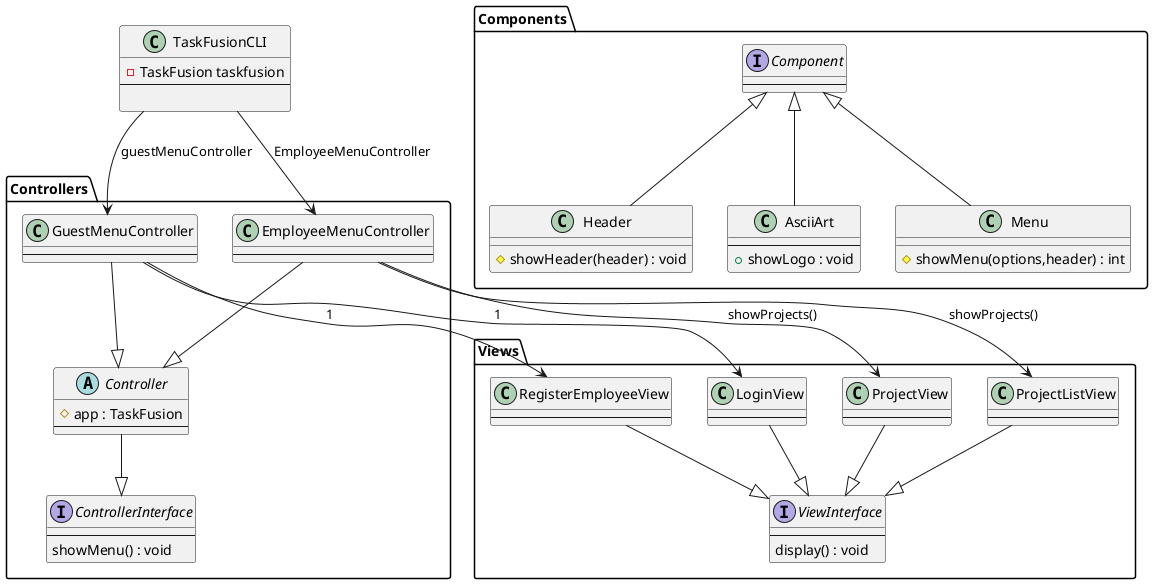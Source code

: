 @startuml TaskFusion-CLI 

class TaskFusionCLI {
    - TaskFusion taskfusion
    --

}

package Controllers {

    interface ControllerInterface {
        --
        showMenu() : void
    }

    abstract Controller {
        # app : TaskFusion 
        --
    }
    Controller --|> ControllerInterface


    class GuestMenuController {
        --
    }
    GuestMenuController --|> Controller

    class EmployeeMenuController {
        --
    }
    EmployeeMenuController --|> Controller

}

package Views {

    interface ViewInterface {
        --
        display() : void
    }

    class LoginView {
        --
    }
    LoginView --|> ViewInterface

    class RegisterEmployeeView {
        --
    }
    RegisterEmployeeView --|> ViewInterface

    
    class ProjectListView {
        --
    }
    ProjectListView --|> ViewInterface

    class ProjectView {
        --
    }
    ProjectView --|> ViewInterface

}

package Components {

    interface Component {
        --
    }

    class Menu {
        # showMenu(options,header) : int
    }
    Component <|-- Menu

    class Header {
        # showHeader(header) : void
    }
    Component <|-- Header

    class AsciiArt {
        --
        + showLogo : void
    }
    Component <|-- AsciiArt


}

GuestMenuController --> LoginView : 1
GuestMenuController --> RegisterEmployeeView : 1

EmployeeMenuController --> ProjectListView : showProjects()
EmployeeMenuController --> ProjectView : showProjects()


TaskFusionCLI --> GuestMenuController : guestMenuController
TaskFusionCLI --> EmployeeMenuController : EmployeeMenuController


@enduml